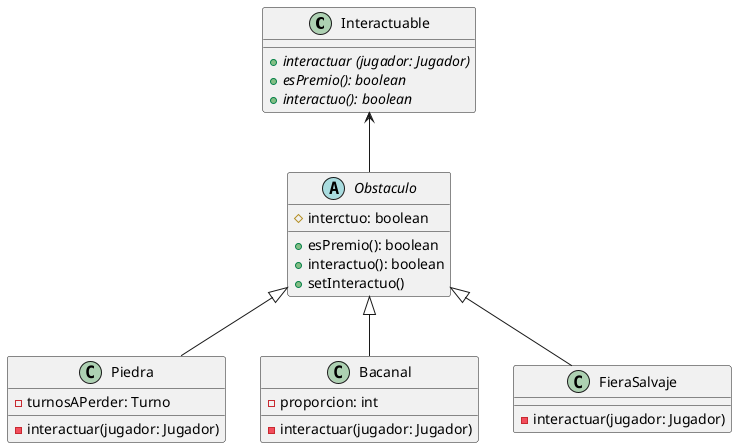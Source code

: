 @startuml Obstaculo

class Interactuable{
    +{abstract}interactuar (jugador: Jugador)
    +{abstract}esPremio(): boolean
    +{abstract}interactuo(): boolean
}


abstract class Obstaculo{
    #interctuo: boolean
    +esPremio(): boolean
    +interactuo(): boolean
    +setInteractuo()
}

class Piedra{
    -turnosAPerder: Turno
    -interactuar(jugador: Jugador)
}

class Bacanal{
    -proporcion: int
    -interactuar(jugador: Jugador)
}

class FieraSalvaje{
    -interactuar(jugador: Jugador)
}

Interactuable <-- Obstaculo

Obstaculo <|-- Piedra
Obstaculo <|-- Bacanal
Obstaculo <|-- FieraSalvaje

@enduml